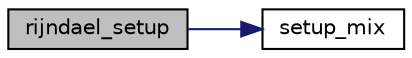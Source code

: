 digraph "rijndael_setup"
{
 // LATEX_PDF_SIZE
  edge [fontname="Helvetica",fontsize="10",labelfontname="Helvetica",labelfontsize="10"];
  node [fontname="Helvetica",fontsize="10",shape=record];
  rankdir="LR";
  Node13 [label="rijndael_setup",height=0.2,width=0.4,color="black", fillcolor="grey75", style="filled", fontcolor="black",tooltip="Initialize the AES (Rijndael) block cipher."];
  Node13 -> Node14 [color="midnightblue",fontsize="10",style="solid",fontname="Helvetica"];
  Node14 [label="setup_mix",height=0.2,width=0.4,color="black", fillcolor="white", style="filled",URL="$aes_8c.html#a523ac00c3bbdb4656024ab0ad32f571f",tooltip=" "];
}
